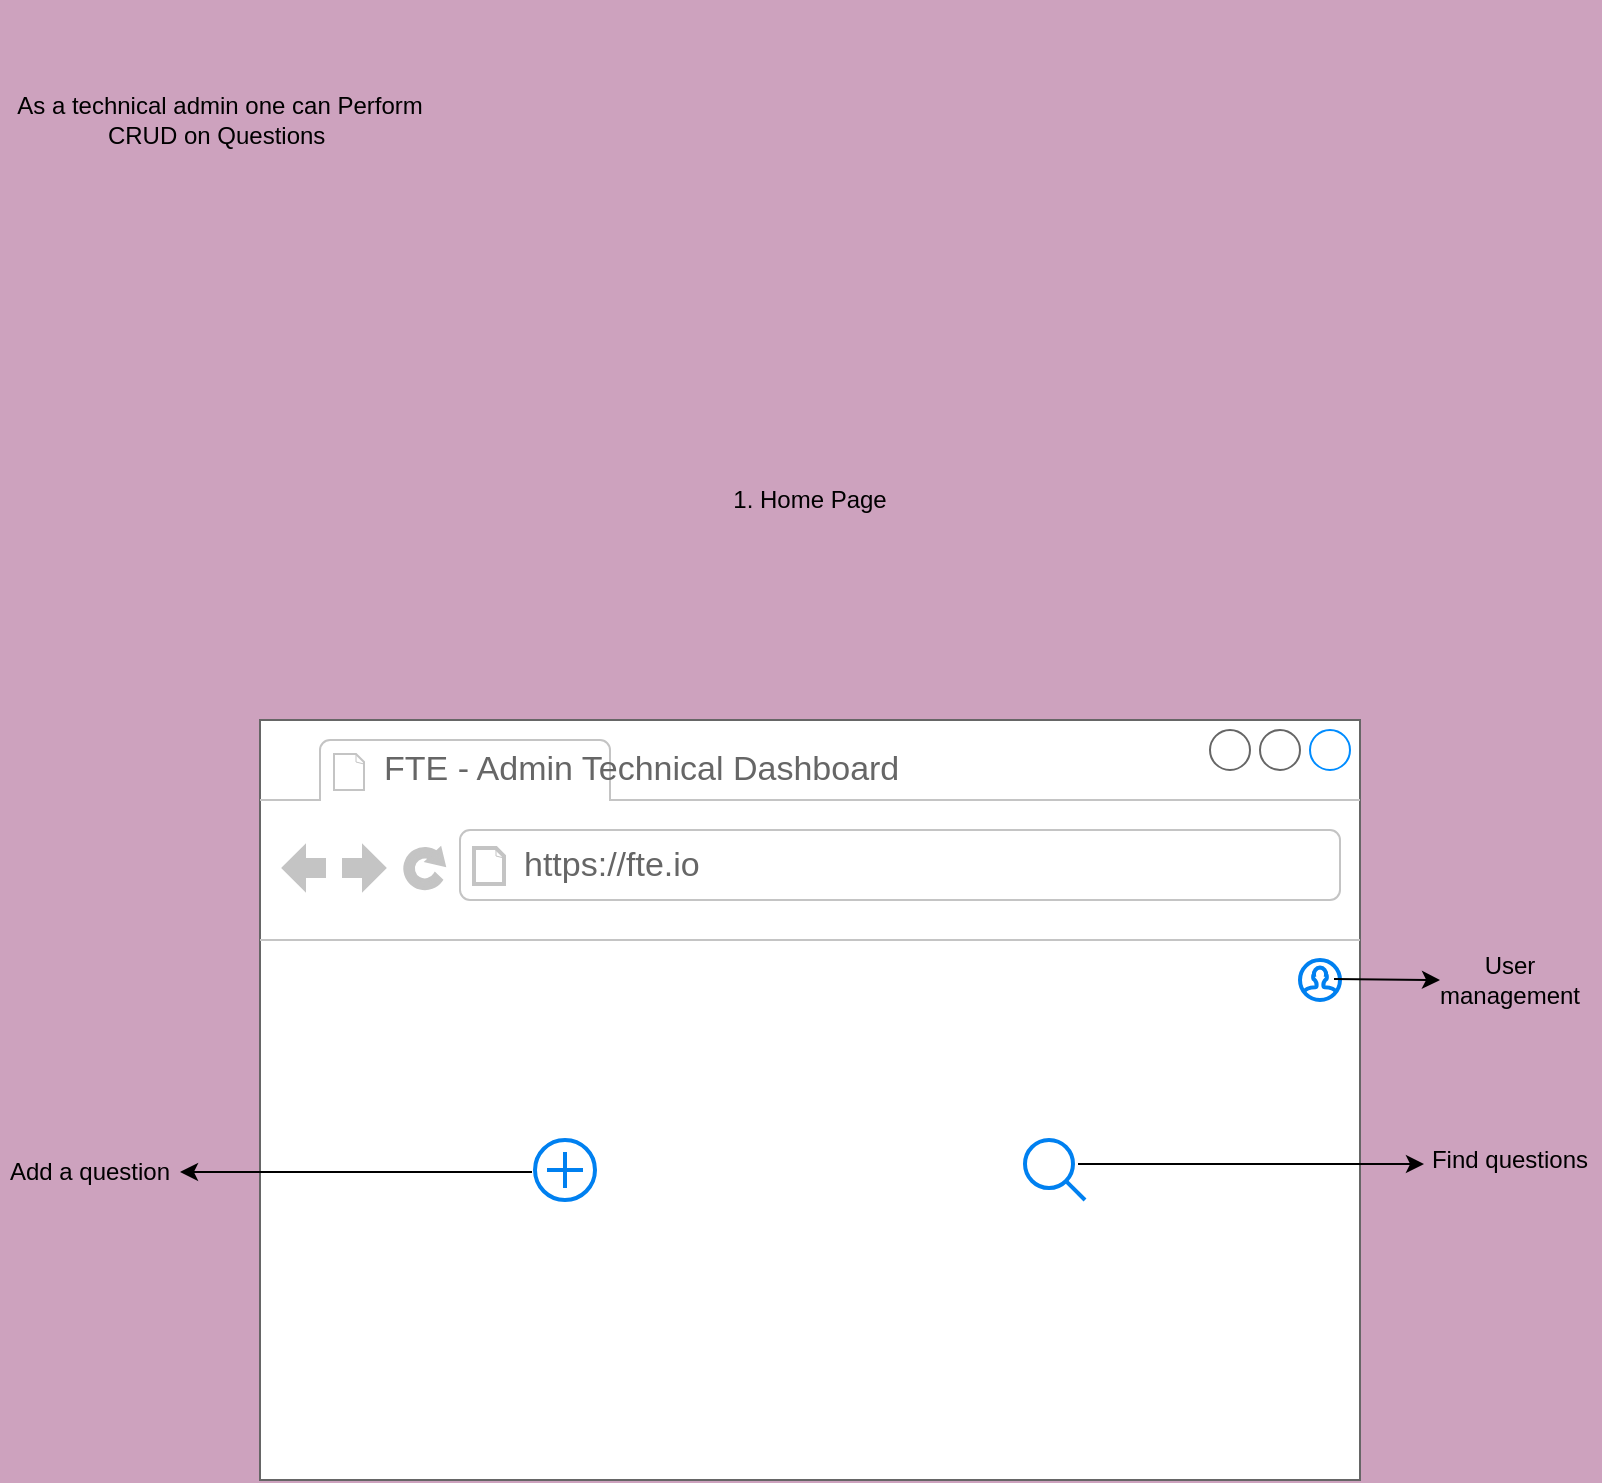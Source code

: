 <mxfile version="13.7.0" type="device"><diagram id="OmaSopMRGeQcoLayxlcl" name="Page-1"><mxGraphModel dx="1422" dy="738" grid="1" gridSize="10" guides="1" tooltips="1" connect="1" arrows="1" fold="1" page="1" pageScale="1" pageWidth="850" pageHeight="1100" background="#CDA2BE" math="0" shadow="0"><root><mxCell id="0"/><mxCell id="1" parent="0"/><mxCell id="Vandz-rigStQa3_Kqntl-2" value="" style="strokeWidth=1;shadow=0;dashed=0;align=center;html=1;shape=mxgraph.mockup.containers.browserWindow;rSize=0;strokeColor=#666666;strokeColor2=#008cff;strokeColor3=#c4c4c4;mainText=,;recursiveResize=0;" parent="1" vertex="1"><mxGeometry x="140" y="360" width="550" height="380" as="geometry"/></mxCell><mxCell id="Vandz-rigStQa3_Kqntl-3" value="FTE - Admin Technical Dashboard" style="strokeWidth=1;shadow=0;dashed=0;align=center;html=1;shape=mxgraph.mockup.containers.anchor;fontSize=17;fontColor=#666666;align=left;" parent="Vandz-rigStQa3_Kqntl-2" vertex="1"><mxGeometry x="60" y="12" width="230" height="26" as="geometry"/></mxCell><mxCell id="Vandz-rigStQa3_Kqntl-4" value="https://fte.io" style="strokeWidth=1;shadow=0;dashed=0;align=center;html=1;shape=mxgraph.mockup.containers.anchor;rSize=0;fontSize=17;fontColor=#666666;align=left;" parent="Vandz-rigStQa3_Kqntl-2" vertex="1"><mxGeometry x="130" y="60" width="250" height="26" as="geometry"/></mxCell><mxCell id="Vandz-rigStQa3_Kqntl-11" value="" style="html=1;verticalLabelPosition=bottom;align=center;labelBackgroundColor=#ffffff;verticalAlign=top;strokeWidth=2;strokeColor=#0080F0;shadow=0;dashed=0;shape=mxgraph.ios7.icons.looking_glass;" parent="Vandz-rigStQa3_Kqntl-2" vertex="1"><mxGeometry x="382.5" y="210" width="30" height="30" as="geometry"/></mxCell><mxCell id="Vandz-rigStQa3_Kqntl-12" value="" style="html=1;verticalLabelPosition=bottom;align=center;labelBackgroundColor=#ffffff;verticalAlign=top;strokeWidth=2;strokeColor=#0080F0;shadow=0;dashed=0;shape=mxgraph.ios7.icons.add;" parent="Vandz-rigStQa3_Kqntl-2" vertex="1"><mxGeometry x="137.5" y="210" width="30" height="30" as="geometry"/></mxCell><mxCell id="Vandz-rigStQa3_Kqntl-13" value="" style="html=1;verticalLabelPosition=bottom;align=center;labelBackgroundColor=#ffffff;verticalAlign=top;strokeWidth=2;strokeColor=#0080F0;shadow=0;dashed=0;shape=mxgraph.ios7.icons.user;" parent="Vandz-rigStQa3_Kqntl-2" vertex="1"><mxGeometry x="520" y="120" width="20" height="20" as="geometry"/></mxCell><mxCell id="Vandz-rigStQa3_Kqntl-9" value="As a technical admin one can Perform CRUD on Questions&amp;nbsp;" style="text;html=1;strokeColor=none;fillColor=none;align=center;verticalAlign=middle;whiteSpace=wrap;rounded=0;" parent="1" vertex="1"><mxGeometry x="10" width="220" height="120" as="geometry"/></mxCell><mxCell id="Vandz-rigStQa3_Kqntl-14" value="Add a question" style="text;html=1;strokeColor=none;fillColor=none;align=center;verticalAlign=middle;whiteSpace=wrap;rounded=0;" parent="1" vertex="1"><mxGeometry x="10" y="566" width="90" height="40" as="geometry"/></mxCell><mxCell id="Vandz-rigStQa3_Kqntl-15" value="" style="endArrow=classic;html=1;entryX=1;entryY=0.5;entryDx=0;entryDy=0;" parent="1" edge="1"><mxGeometry width="50" height="50" relative="1" as="geometry"><mxPoint x="276" y="586" as="sourcePoint"/><mxPoint x="100" y="586" as="targetPoint"/></mxGeometry></mxCell><mxCell id="Vandz-rigStQa3_Kqntl-16" value="" style="endArrow=classic;html=1;exitX=0.817;exitY=0.567;exitDx=0;exitDy=0;exitPerimeter=0;" parent="1" edge="1"><mxGeometry width="50" height="50" relative="1" as="geometry"><mxPoint x="549.01" y="582.01" as="sourcePoint"/><mxPoint x="722" y="582" as="targetPoint"/></mxGeometry></mxCell><mxCell id="Vandz-rigStQa3_Kqntl-17" value="Find questions" style="text;html=1;strokeColor=none;fillColor=none;align=center;verticalAlign=middle;whiteSpace=wrap;rounded=0;" parent="1" vertex="1"><mxGeometry x="720" y="560" width="90" height="40" as="geometry"/></mxCell><mxCell id="Vandz-rigStQa3_Kqntl-18" value="User management" style="text;html=1;strokeColor=none;fillColor=none;align=center;verticalAlign=middle;whiteSpace=wrap;rounded=0;" parent="1" vertex="1"><mxGeometry x="720" y="470" width="90" height="40" as="geometry"/></mxCell><mxCell id="Vandz-rigStQa3_Kqntl-19" value="" style="endArrow=classic;html=1;exitX=0.817;exitY=0.567;exitDx=0;exitDy=0;exitPerimeter=0;" parent="1" edge="1"><mxGeometry width="50" height="50" relative="1" as="geometry"><mxPoint x="677" y="489.51" as="sourcePoint"/><mxPoint x="730" y="490" as="targetPoint"/></mxGeometry></mxCell><mxCell id="Vandz-rigStQa3_Kqntl-20" value="1. Home Page" style="text;html=1;strokeColor=none;fillColor=none;align=center;verticalAlign=middle;whiteSpace=wrap;rounded=0;" parent="1" vertex="1"><mxGeometry x="305" y="190" width="220" height="120" as="geometry"/></mxCell></root></mxGraphModel></diagram></mxfile>